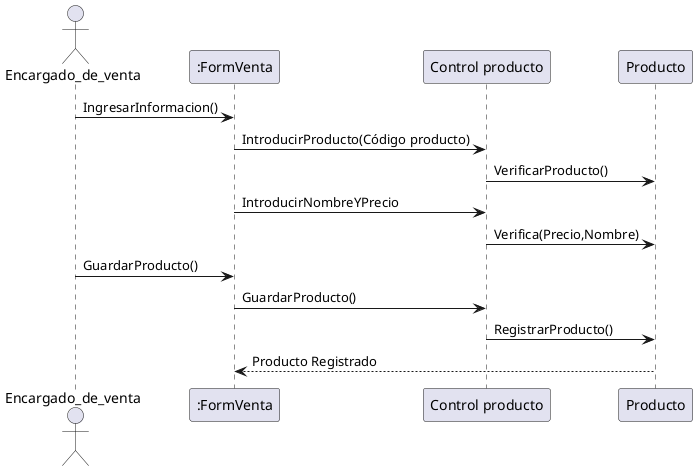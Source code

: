 @startuml 9. Gestionar productos

actor Encargado_de_venta


Encargado_de_venta -> ":FormVenta": IngresarInformacion()


":FormVenta" -> "Control producto": IntroducirProducto(Código producto)
"Control producto" -> "Producto": VerificarProducto()
":FormVenta" -> "Control producto": IntroducirNombreYPrecio
"Control producto" -> "Producto": Verifica(Precio,Nombre)



Encargado_de_venta -> ":FormVenta": GuardarProducto()

":FormVenta" -> "Control producto": GuardarProducto()

"Control producto" -> "Producto": RegistrarProducto()

"Producto" --> ":FormVenta": Producto Registrado





@enduml